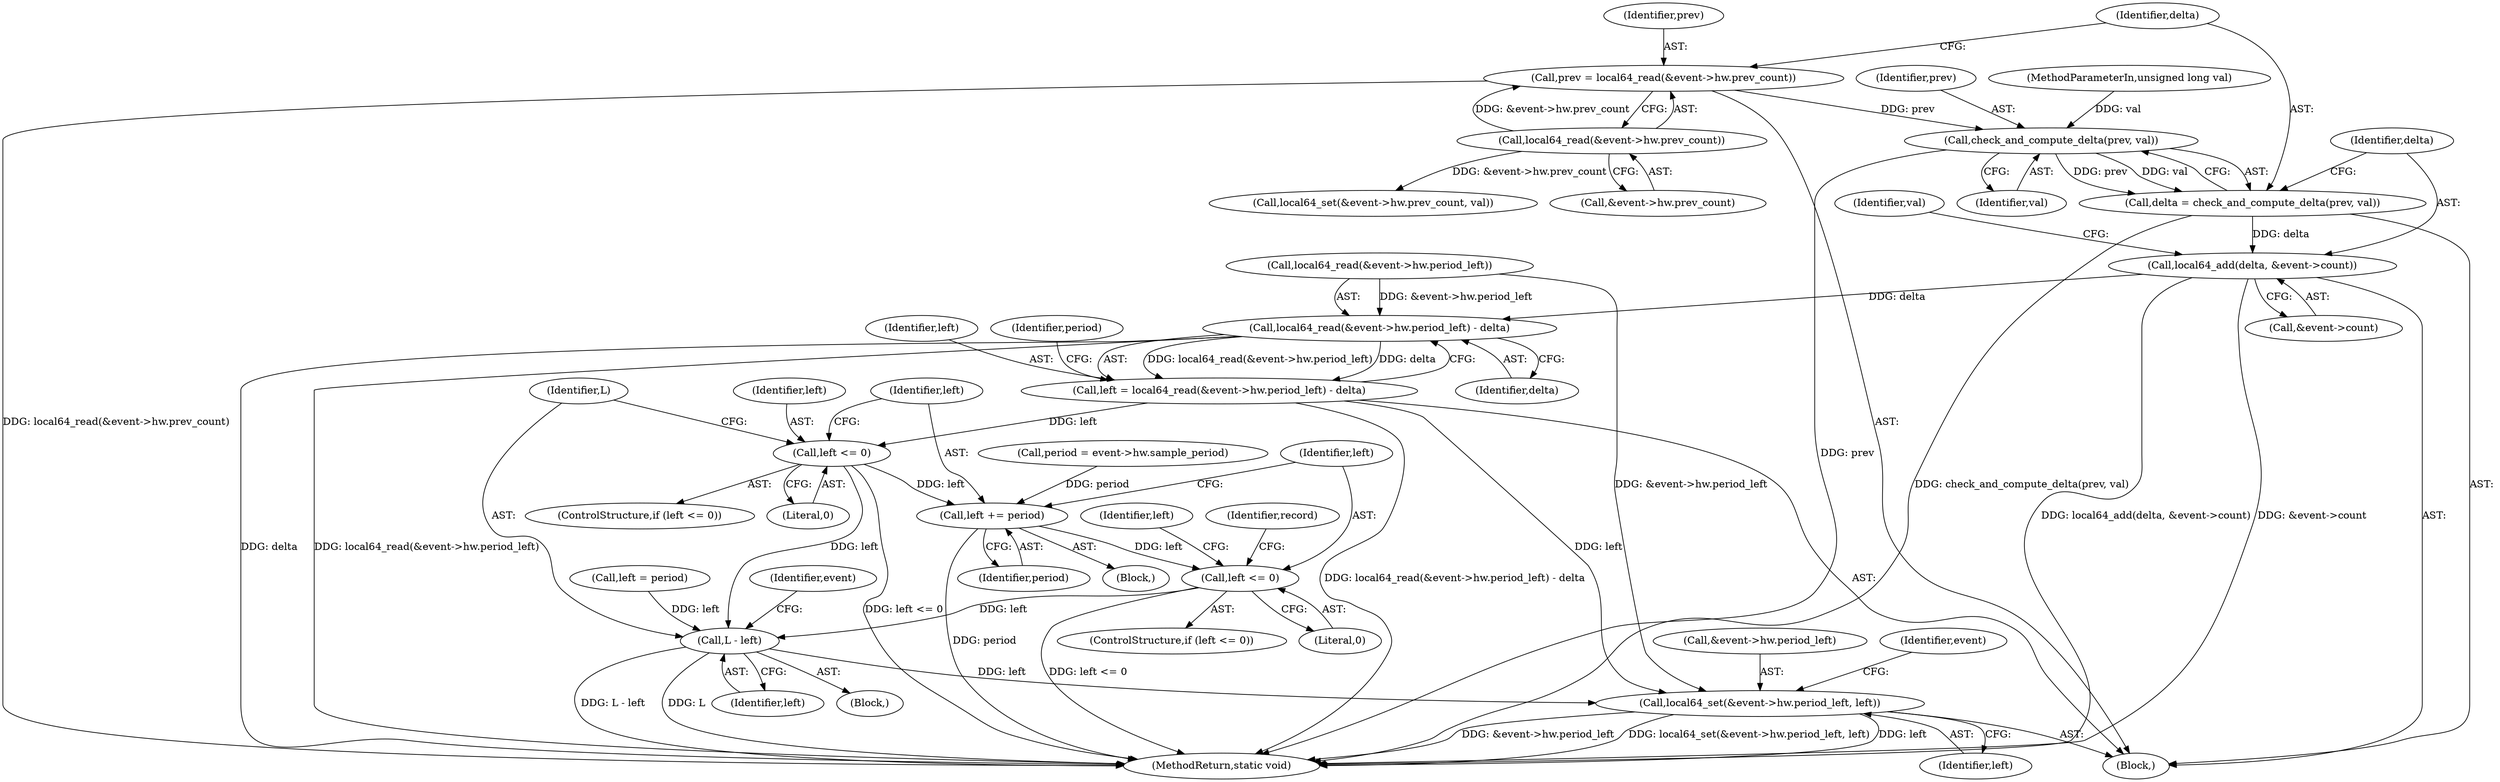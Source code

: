 digraph "0_linux_a8b0ca17b80e92faab46ee7179ba9e99ccb61233_16@API" {
"1000140" [label="(Call,prev = local64_read(&event->hw.prev_count))"];
"1000142" [label="(Call,local64_read(&event->hw.prev_count))"];
"1000151" [label="(Call,check_and_compute_delta(prev, val))"];
"1000149" [label="(Call,delta = check_and_compute_delta(prev, val))"];
"1000154" [label="(Call,local64_add(delta, &event->count))"];
"1000165" [label="(Call,local64_read(&event->hw.period_left) - delta)"];
"1000163" [label="(Call,left = local64_read(&event->hw.period_left) - delta)"];
"1000178" [label="(Call,left <= 0)"];
"1000182" [label="(Call,left += period)"];
"1000186" [label="(Call,left <= 0)"];
"1000206" [label="(Call,L - left)"];
"1000224" [label="(Call,local64_set(&event->hw.period_left, left))"];
"1000208" [label="(Identifier,left)"];
"1000224" [label="(Call,local64_set(&event->hw.period_left, left))"];
"1000105" [label="(MethodParameterIn,unsigned long val)"];
"1000164" [label="(Identifier,left)"];
"1000179" [label="(Identifier,left)"];
"1000181" [label="(Block,)"];
"1000185" [label="(ControlStructure,if (left <= 0))"];
"1000178" [label="(Call,left <= 0)"];
"1000163" [label="(Call,left = local64_read(&event->hw.period_left) - delta)"];
"1000184" [label="(Identifier,period)"];
"1000107" [label="(Block,)"];
"1000225" [label="(Call,&event->hw.period_left)"];
"1000141" [label="(Identifier,prev)"];
"1000149" [label="(Call,delta = check_and_compute_delta(prev, val))"];
"1000233" [label="(Identifier,event)"];
"1000142" [label="(Call,local64_read(&event->hw.prev_count))"];
"1000188" [label="(Literal,0)"];
"1000183" [label="(Identifier,left)"];
"1000207" [label="(Identifier,L)"];
"1000206" [label="(Call,L - left)"];
"1000180" [label="(Literal,0)"];
"1000186" [label="(Call,left <= 0)"];
"1000190" [label="(Identifier,left)"];
"1000274" [label="(MethodReturn,static void)"];
"1000187" [label="(Identifier,left)"];
"1000216" [label="(Call,local64_set(&event->hw.prev_count, val))"];
"1000140" [label="(Call,prev = local64_read(&event->hw.prev_count))"];
"1000156" [label="(Call,&event->count)"];
"1000151" [label="(Call,check_and_compute_delta(prev, val))"];
"1000176" [label="(Block,)"];
"1000150" [label="(Identifier,delta)"];
"1000166" [label="(Call,local64_read(&event->hw.period_left))"];
"1000165" [label="(Call,local64_read(&event->hw.period_left) - delta)"];
"1000182" [label="(Call,left += period)"];
"1000143" [label="(Call,&event->hw.prev_count)"];
"1000154" [label="(Call,local64_add(delta, &event->count))"];
"1000109" [label="(Call,period = event->hw.sample_period)"];
"1000193" [label="(Identifier,record)"];
"1000152" [label="(Identifier,prev)"];
"1000212" [label="(Identifier,event)"];
"1000153" [label="(Identifier,val)"];
"1000173" [label="(Identifier,delta)"];
"1000177" [label="(ControlStructure,if (left <= 0))"];
"1000175" [label="(Identifier,period)"];
"1000189" [label="(Call,left = period)"];
"1000231" [label="(Identifier,left)"];
"1000161" [label="(Identifier,val)"];
"1000155" [label="(Identifier,delta)"];
"1000140" -> "1000107"  [label="AST: "];
"1000140" -> "1000142"  [label="CFG: "];
"1000141" -> "1000140"  [label="AST: "];
"1000142" -> "1000140"  [label="AST: "];
"1000150" -> "1000140"  [label="CFG: "];
"1000140" -> "1000274"  [label="DDG: local64_read(&event->hw.prev_count)"];
"1000142" -> "1000140"  [label="DDG: &event->hw.prev_count"];
"1000140" -> "1000151"  [label="DDG: prev"];
"1000142" -> "1000143"  [label="CFG: "];
"1000143" -> "1000142"  [label="AST: "];
"1000142" -> "1000216"  [label="DDG: &event->hw.prev_count"];
"1000151" -> "1000149"  [label="AST: "];
"1000151" -> "1000153"  [label="CFG: "];
"1000152" -> "1000151"  [label="AST: "];
"1000153" -> "1000151"  [label="AST: "];
"1000149" -> "1000151"  [label="CFG: "];
"1000151" -> "1000274"  [label="DDG: prev"];
"1000151" -> "1000149"  [label="DDG: prev"];
"1000151" -> "1000149"  [label="DDG: val"];
"1000105" -> "1000151"  [label="DDG: val"];
"1000149" -> "1000107"  [label="AST: "];
"1000150" -> "1000149"  [label="AST: "];
"1000155" -> "1000149"  [label="CFG: "];
"1000149" -> "1000274"  [label="DDG: check_and_compute_delta(prev, val)"];
"1000149" -> "1000154"  [label="DDG: delta"];
"1000154" -> "1000107"  [label="AST: "];
"1000154" -> "1000156"  [label="CFG: "];
"1000155" -> "1000154"  [label="AST: "];
"1000156" -> "1000154"  [label="AST: "];
"1000161" -> "1000154"  [label="CFG: "];
"1000154" -> "1000274"  [label="DDG: local64_add(delta, &event->count)"];
"1000154" -> "1000274"  [label="DDG: &event->count"];
"1000154" -> "1000165"  [label="DDG: delta"];
"1000165" -> "1000163"  [label="AST: "];
"1000165" -> "1000173"  [label="CFG: "];
"1000166" -> "1000165"  [label="AST: "];
"1000173" -> "1000165"  [label="AST: "];
"1000163" -> "1000165"  [label="CFG: "];
"1000165" -> "1000274"  [label="DDG: local64_read(&event->hw.period_left)"];
"1000165" -> "1000274"  [label="DDG: delta"];
"1000165" -> "1000163"  [label="DDG: local64_read(&event->hw.period_left)"];
"1000165" -> "1000163"  [label="DDG: delta"];
"1000166" -> "1000165"  [label="DDG: &event->hw.period_left"];
"1000163" -> "1000107"  [label="AST: "];
"1000164" -> "1000163"  [label="AST: "];
"1000175" -> "1000163"  [label="CFG: "];
"1000163" -> "1000274"  [label="DDG: local64_read(&event->hw.period_left) - delta"];
"1000163" -> "1000178"  [label="DDG: left"];
"1000163" -> "1000224"  [label="DDG: left"];
"1000178" -> "1000177"  [label="AST: "];
"1000178" -> "1000180"  [label="CFG: "];
"1000179" -> "1000178"  [label="AST: "];
"1000180" -> "1000178"  [label="AST: "];
"1000183" -> "1000178"  [label="CFG: "];
"1000207" -> "1000178"  [label="CFG: "];
"1000178" -> "1000274"  [label="DDG: left <= 0"];
"1000178" -> "1000182"  [label="DDG: left"];
"1000178" -> "1000206"  [label="DDG: left"];
"1000182" -> "1000181"  [label="AST: "];
"1000182" -> "1000184"  [label="CFG: "];
"1000183" -> "1000182"  [label="AST: "];
"1000184" -> "1000182"  [label="AST: "];
"1000187" -> "1000182"  [label="CFG: "];
"1000182" -> "1000274"  [label="DDG: period"];
"1000109" -> "1000182"  [label="DDG: period"];
"1000182" -> "1000186"  [label="DDG: left"];
"1000186" -> "1000185"  [label="AST: "];
"1000186" -> "1000188"  [label="CFG: "];
"1000187" -> "1000186"  [label="AST: "];
"1000188" -> "1000186"  [label="AST: "];
"1000190" -> "1000186"  [label="CFG: "];
"1000193" -> "1000186"  [label="CFG: "];
"1000186" -> "1000274"  [label="DDG: left <= 0"];
"1000186" -> "1000206"  [label="DDG: left"];
"1000206" -> "1000176"  [label="AST: "];
"1000206" -> "1000208"  [label="CFG: "];
"1000207" -> "1000206"  [label="AST: "];
"1000208" -> "1000206"  [label="AST: "];
"1000212" -> "1000206"  [label="CFG: "];
"1000206" -> "1000274"  [label="DDG: L - left"];
"1000206" -> "1000274"  [label="DDG: L"];
"1000189" -> "1000206"  [label="DDG: left"];
"1000206" -> "1000224"  [label="DDG: left"];
"1000224" -> "1000107"  [label="AST: "];
"1000224" -> "1000231"  [label="CFG: "];
"1000225" -> "1000224"  [label="AST: "];
"1000231" -> "1000224"  [label="AST: "];
"1000233" -> "1000224"  [label="CFG: "];
"1000224" -> "1000274"  [label="DDG: left"];
"1000224" -> "1000274"  [label="DDG: &event->hw.period_left"];
"1000224" -> "1000274"  [label="DDG: local64_set(&event->hw.period_left, left)"];
"1000166" -> "1000224"  [label="DDG: &event->hw.period_left"];
}
